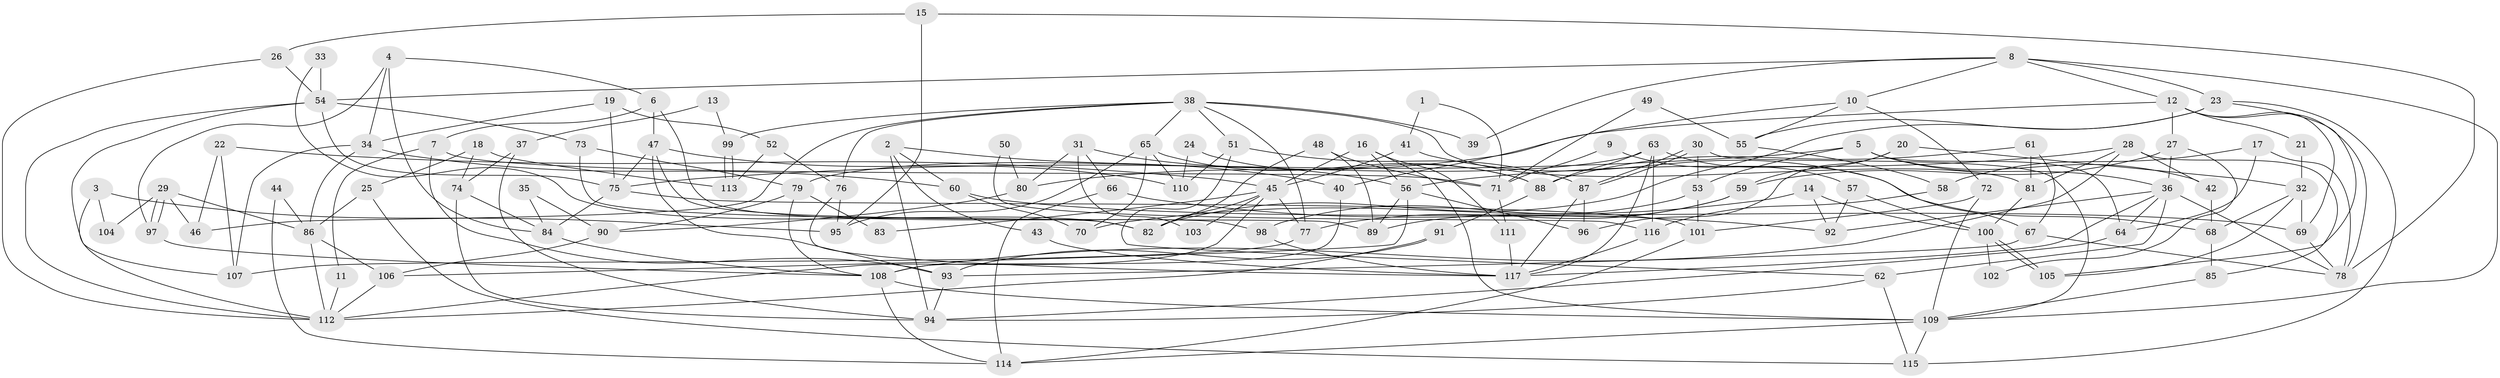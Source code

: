 // coarse degree distribution, {2: 0.13157894736842105, 4: 0.14473684210526316, 3: 0.18421052631578946, 7: 0.10526315789473684, 6: 0.21052631578947367, 5: 0.11842105263157894, 8: 0.039473684210526314, 9: 0.039473684210526314, 10: 0.02631578947368421}
// Generated by graph-tools (version 1.1) at 2025/24/03/03/25 07:24:02]
// undirected, 117 vertices, 234 edges
graph export_dot {
graph [start="1"]
  node [color=gray90,style=filled];
  1;
  2;
  3;
  4;
  5;
  6;
  7;
  8;
  9;
  10;
  11;
  12;
  13;
  14;
  15;
  16;
  17;
  18;
  19;
  20;
  21;
  22;
  23;
  24;
  25;
  26;
  27;
  28;
  29;
  30;
  31;
  32;
  33;
  34;
  35;
  36;
  37;
  38;
  39;
  40;
  41;
  42;
  43;
  44;
  45;
  46;
  47;
  48;
  49;
  50;
  51;
  52;
  53;
  54;
  55;
  56;
  57;
  58;
  59;
  60;
  61;
  62;
  63;
  64;
  65;
  66;
  67;
  68;
  69;
  70;
  71;
  72;
  73;
  74;
  75;
  76;
  77;
  78;
  79;
  80;
  81;
  82;
  83;
  84;
  85;
  86;
  87;
  88;
  89;
  90;
  91;
  92;
  93;
  94;
  95;
  96;
  97;
  98;
  99;
  100;
  101;
  102;
  103;
  104;
  105;
  106;
  107;
  108;
  109;
  110;
  111;
  112;
  113;
  114;
  115;
  116;
  117;
  1 -- 41;
  1 -- 71;
  2 -- 60;
  2 -- 94;
  2 -- 40;
  2 -- 43;
  3 -- 95;
  3 -- 112;
  3 -- 104;
  4 -- 6;
  4 -- 97;
  4 -- 34;
  4 -- 84;
  5 -- 42;
  5 -- 75;
  5 -- 36;
  5 -- 53;
  5 -- 64;
  6 -- 98;
  6 -- 47;
  6 -- 7;
  7 -- 93;
  7 -- 11;
  7 -- 71;
  8 -- 109;
  8 -- 12;
  8 -- 10;
  8 -- 23;
  8 -- 39;
  8 -- 54;
  9 -- 71;
  9 -- 57;
  10 -- 72;
  10 -- 40;
  10 -- 55;
  11 -- 112;
  12 -- 69;
  12 -- 78;
  12 -- 21;
  12 -- 27;
  12 -- 80;
  13 -- 99;
  13 -- 37;
  14 -- 92;
  14 -- 100;
  14 -- 70;
  15 -- 26;
  15 -- 78;
  15 -- 95;
  16 -- 111;
  16 -- 45;
  16 -- 56;
  16 -- 109;
  17 -- 58;
  17 -- 64;
  17 -- 78;
  18 -- 113;
  18 -- 25;
  18 -- 74;
  19 -- 34;
  19 -- 75;
  19 -- 52;
  20 -- 96;
  20 -- 59;
  20 -- 32;
  21 -- 32;
  22 -- 45;
  22 -- 107;
  22 -- 46;
  23 -- 82;
  23 -- 55;
  23 -- 105;
  23 -- 115;
  24 -- 88;
  24 -- 110;
  25 -- 115;
  25 -- 86;
  26 -- 54;
  26 -- 112;
  27 -- 36;
  27 -- 59;
  27 -- 102;
  28 -- 108;
  28 -- 81;
  28 -- 42;
  28 -- 56;
  28 -- 85;
  29 -- 86;
  29 -- 97;
  29 -- 97;
  29 -- 46;
  29 -- 104;
  30 -- 87;
  30 -- 87;
  30 -- 109;
  30 -- 53;
  31 -- 56;
  31 -- 80;
  31 -- 66;
  31 -- 103;
  32 -- 105;
  32 -- 68;
  32 -- 69;
  33 -- 82;
  33 -- 54;
  34 -- 60;
  34 -- 86;
  34 -- 107;
  35 -- 84;
  35 -- 90;
  36 -- 64;
  36 -- 62;
  36 -- 78;
  36 -- 92;
  36 -- 117;
  37 -- 94;
  37 -- 74;
  38 -- 51;
  38 -- 46;
  38 -- 39;
  38 -- 65;
  38 -- 76;
  38 -- 77;
  38 -- 81;
  38 -- 99;
  40 -- 108;
  41 -- 45;
  41 -- 68;
  42 -- 68;
  43 -- 117;
  44 -- 86;
  44 -- 114;
  45 -- 112;
  45 -- 77;
  45 -- 82;
  45 -- 83;
  45 -- 103;
  47 -- 75;
  47 -- 110;
  47 -- 82;
  47 -- 93;
  48 -- 82;
  48 -- 89;
  48 -- 71;
  49 -- 55;
  49 -- 71;
  50 -- 116;
  50 -- 80;
  51 -- 87;
  51 -- 62;
  51 -- 110;
  52 -- 76;
  52 -- 113;
  53 -- 98;
  53 -- 101;
  54 -- 107;
  54 -- 73;
  54 -- 75;
  54 -- 112;
  55 -- 58;
  56 -- 89;
  56 -- 96;
  56 -- 106;
  57 -- 100;
  57 -- 92;
  58 -- 116;
  59 -- 89;
  59 -- 77;
  60 -- 70;
  60 -- 69;
  61 -- 67;
  61 -- 88;
  61 -- 81;
  62 -- 115;
  62 -- 94;
  63 -- 67;
  63 -- 88;
  63 -- 79;
  63 -- 116;
  63 -- 117;
  64 -- 94;
  65 -- 95;
  65 -- 70;
  65 -- 88;
  65 -- 110;
  66 -- 114;
  66 -- 92;
  67 -- 93;
  67 -- 78;
  68 -- 85;
  69 -- 78;
  71 -- 111;
  72 -- 101;
  72 -- 109;
  73 -- 79;
  73 -- 89;
  74 -- 84;
  74 -- 94;
  75 -- 84;
  75 -- 101;
  76 -- 117;
  76 -- 95;
  77 -- 107;
  79 -- 108;
  79 -- 83;
  79 -- 90;
  80 -- 90;
  81 -- 100;
  84 -- 108;
  85 -- 109;
  86 -- 112;
  86 -- 106;
  87 -- 117;
  87 -- 96;
  88 -- 91;
  90 -- 106;
  91 -- 112;
  91 -- 93;
  93 -- 94;
  97 -- 108;
  98 -- 117;
  99 -- 113;
  99 -- 113;
  100 -- 105;
  100 -- 105;
  100 -- 102;
  101 -- 114;
  106 -- 112;
  108 -- 109;
  108 -- 114;
  109 -- 114;
  109 -- 115;
  111 -- 117;
  116 -- 117;
}
